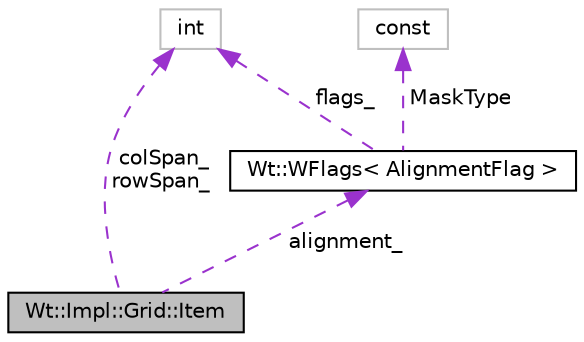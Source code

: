 digraph "Wt::Impl::Grid::Item"
{
 // LATEX_PDF_SIZE
  edge [fontname="Helvetica",fontsize="10",labelfontname="Helvetica",labelfontsize="10"];
  node [fontname="Helvetica",fontsize="10",shape=record];
  Node1 [label="Wt::Impl::Grid::Item",height=0.2,width=0.4,color="black", fillcolor="grey75", style="filled", fontcolor="black",tooltip=" "];
  Node2 -> Node1 [dir="back",color="darkorchid3",fontsize="10",style="dashed",label=" colSpan_\nrowSpan_" ];
  Node2 [label="int",height=0.2,width=0.4,color="grey75", fillcolor="white", style="filled",tooltip=" "];
  Node3 -> Node1 [dir="back",color="darkorchid3",fontsize="10",style="dashed",label=" alignment_" ];
  Node3 [label="Wt::WFlags\< AlignmentFlag \>",height=0.2,width=0.4,color="black", fillcolor="white", style="filled",URL="$classWt_1_1WFlags.html",tooltip=" "];
  Node2 -> Node3 [dir="back",color="darkorchid3",fontsize="10",style="dashed",label=" flags_" ];
  Node4 -> Node3 [dir="back",color="darkorchid3",fontsize="10",style="dashed",label=" MaskType" ];
  Node4 [label="const",height=0.2,width=0.4,color="grey75", fillcolor="white", style="filled",tooltip=" "];
}
